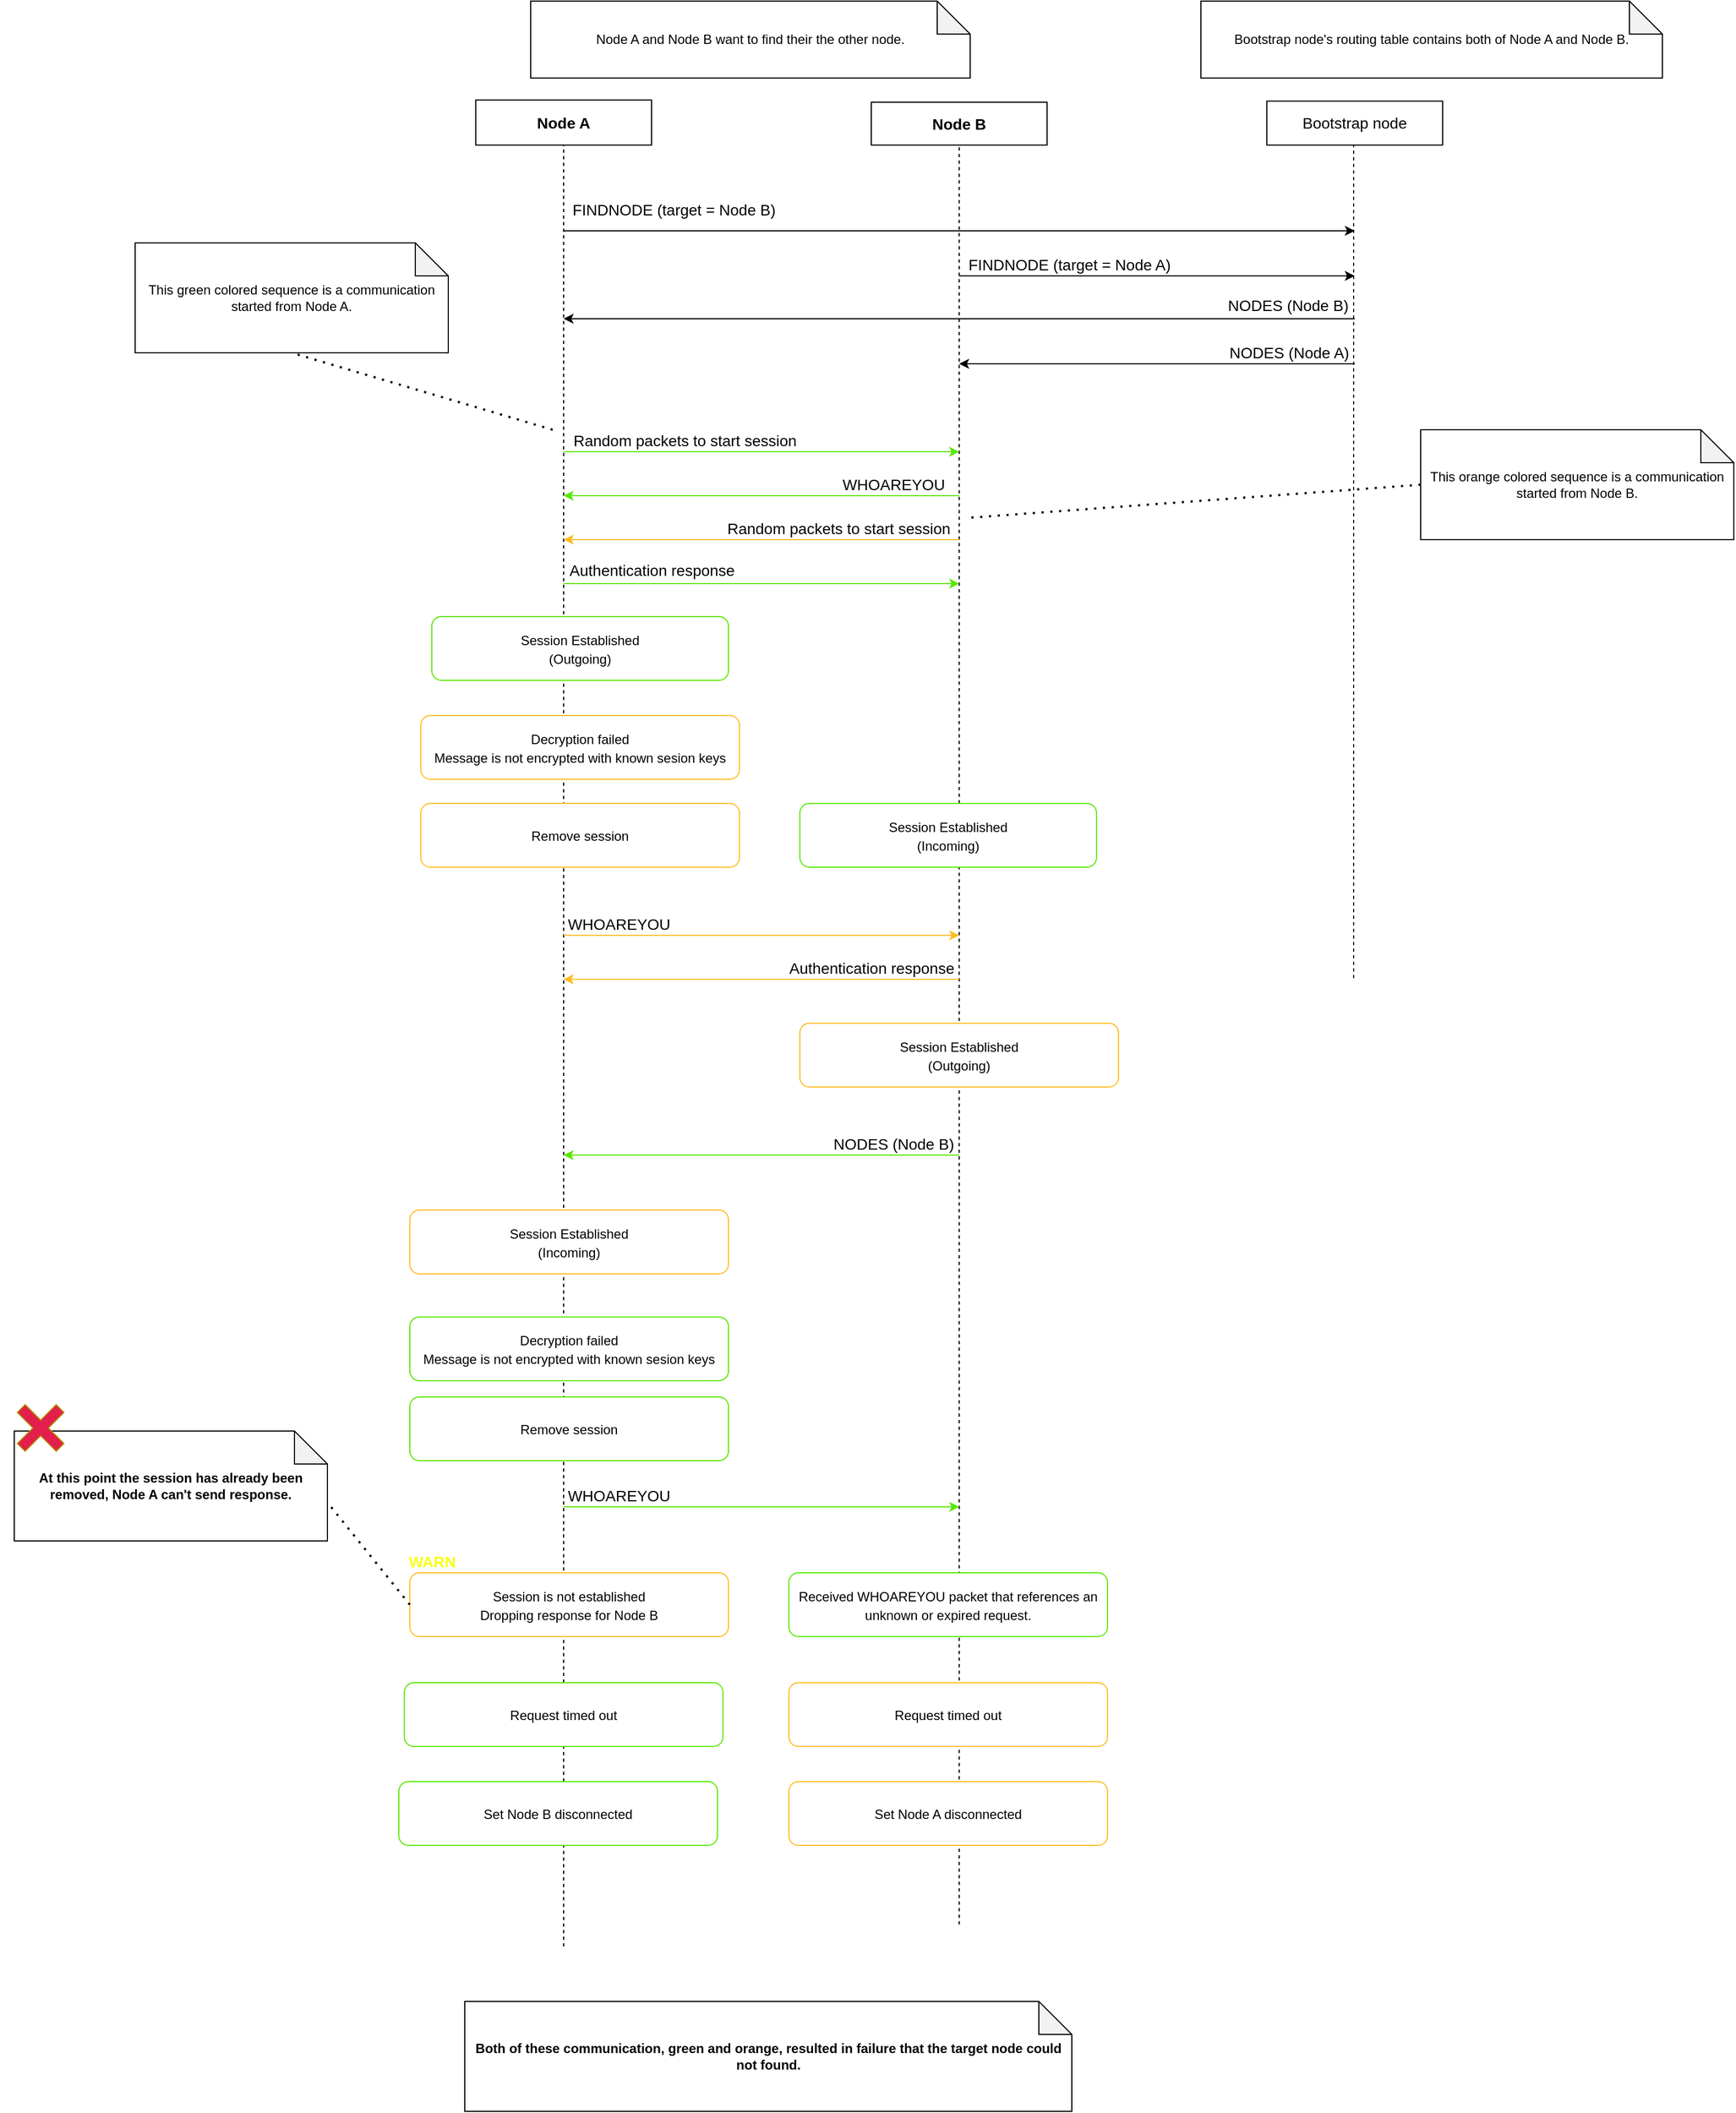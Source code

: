 <mxfile>
    <diagram id="ExdccTZqctQwAvQB16s_" name="Page-1">
        <mxGraphModel dx="2921" dy="2017" grid="1" gridSize="10" guides="1" tooltips="1" connect="1" arrows="1" fold="1" page="0" pageScale="1" pageWidth="827" pageHeight="1169" background="none" math="0" shadow="0">
            <root>
                <mxCell id="0"/>
                <mxCell id="1" parent="0"/>
                <mxCell id="2M91R3iAnrZrVvDSjcHK-1" value="Node A" style="rounded=0;whiteSpace=wrap;html=1;fontSize=14;fontStyle=1" parent="1" vertex="1">
                    <mxGeometry x="40" width="160" height="41" as="geometry"/>
                </mxCell>
                <mxCell id="2M91R3iAnrZrVvDSjcHK-2" value="Node B" style="rounded=0;whiteSpace=wrap;html=1;fontSize=14;fontStyle=1" parent="1" vertex="1">
                    <mxGeometry x="400" y="2" width="160" height="39" as="geometry"/>
                </mxCell>
                <mxCell id="2M91R3iAnrZrVvDSjcHK-4" value="Bootstrap node" style="rounded=0;whiteSpace=wrap;html=1;fontSize=14;" parent="1" vertex="1">
                    <mxGeometry x="760" y="1" width="160" height="40" as="geometry"/>
                </mxCell>
                <mxCell id="2M91R3iAnrZrVvDSjcHK-28" value="" style="endArrow=none;dashed=1;html=1;fontSize=12;entryX=0.5;entryY=1;entryDx=0;entryDy=0;" parent="1" target="2M91R3iAnrZrVvDSjcHK-1" edge="1">
                    <mxGeometry width="50" height="50" relative="1" as="geometry">
                        <mxPoint x="120" y="1680" as="sourcePoint"/>
                        <mxPoint x="570" y="240" as="targetPoint"/>
                    </mxGeometry>
                </mxCell>
                <mxCell id="2M91R3iAnrZrVvDSjcHK-29" value="" style="endArrow=none;dashed=1;html=1;fontSize=12;entryX=0.5;entryY=1;entryDx=0;entryDy=0;" parent="1" target="2M91R3iAnrZrVvDSjcHK-2" edge="1">
                    <mxGeometry width="50" height="50" relative="1" as="geometry">
                        <mxPoint x="480" y="1660" as="sourcePoint"/>
                        <mxPoint x="560" y="181" as="targetPoint"/>
                    </mxGeometry>
                </mxCell>
                <mxCell id="2M91R3iAnrZrVvDSjcHK-52" value="" style="endArrow=classic;html=1;fontSize=18;" parent="1" edge="1">
                    <mxGeometry x="-160" y="-181" width="50" height="50" as="geometry">
                        <mxPoint x="120" y="119" as="sourcePoint"/>
                        <mxPoint x="840" y="119" as="targetPoint"/>
                    </mxGeometry>
                </mxCell>
                <mxCell id="16" value="FINDNODE (target = Node B)" style="edgeLabel;html=1;align=center;verticalAlign=middle;resizable=0;points=[];fontSize=14;" parent="2M91R3iAnrZrVvDSjcHK-52" vertex="1" connectable="0">
                    <mxGeometry relative="1" as="geometry">
                        <mxPoint x="-260" y="-19" as="offset"/>
                    </mxGeometry>
                </mxCell>
                <mxCell id="12" value="" style="endArrow=none;dashed=1;html=1;fontSize=12;entryX=0.5;entryY=1;entryDx=0;entryDy=0;" parent="1" edge="1">
                    <mxGeometry width="50" height="50" relative="1" as="geometry">
                        <mxPoint x="839" y="799" as="sourcePoint"/>
                        <mxPoint x="839" y="41" as="targetPoint"/>
                    </mxGeometry>
                </mxCell>
                <mxCell id="13" value="Node A and Node B want to find their the other node." style="shape=note;whiteSpace=wrap;html=1;backgroundOutline=1;darkOpacity=0.05;" parent="1" vertex="1">
                    <mxGeometry x="90" y="-90" width="400" height="70" as="geometry"/>
                </mxCell>
                <mxCell id="14" value="This green colored sequence is a communication started from Node A." style="shape=note;whiteSpace=wrap;html=1;backgroundOutline=1;darkOpacity=0.05;" parent="1" vertex="1">
                    <mxGeometry x="-270" y="130" width="285" height="100" as="geometry"/>
                </mxCell>
                <mxCell id="21" value="" style="endArrow=classic;html=1;fontSize=18;" parent="1" edge="1">
                    <mxGeometry x="200" y="-211" width="50" height="50" as="geometry">
                        <mxPoint x="840" y="199" as="sourcePoint"/>
                        <mxPoint x="120" y="199" as="targetPoint"/>
                    </mxGeometry>
                </mxCell>
                <mxCell id="22" value="NODES (Node B)" style="edgeLabel;html=1;align=center;verticalAlign=middle;resizable=0;points=[];fontSize=14;" parent="21" vertex="1" connectable="0">
                    <mxGeometry relative="1" as="geometry">
                        <mxPoint x="299" y="-12" as="offset"/>
                    </mxGeometry>
                </mxCell>
                <mxCell id="25" value="&lt;span style=&quot;font-size: 12px&quot;&gt;Session Established&lt;br&gt;(Outgoing)&lt;br&gt;&lt;/span&gt;" style="rounded=1;whiteSpace=wrap;html=1;fontSize=14;strokeColor=#58E800;" parent="1" vertex="1">
                    <mxGeometry y="470" width="270" height="58" as="geometry"/>
                </mxCell>
                <mxCell id="32" value="" style="endArrow=classic;html=1;fontSize=18;" edge="1" parent="1">
                    <mxGeometry x="200" y="-140" width="50" height="50" as="geometry">
                        <mxPoint x="480" y="160" as="sourcePoint"/>
                        <mxPoint x="840" y="160" as="targetPoint"/>
                    </mxGeometry>
                </mxCell>
                <mxCell id="33" value="FINDNODE (target = Node A)" style="edgeLabel;html=1;align=center;verticalAlign=middle;resizable=0;points=[];fontSize=14;" vertex="1" connectable="0" parent="32">
                    <mxGeometry relative="1" as="geometry">
                        <mxPoint x="-80" y="-10" as="offset"/>
                    </mxGeometry>
                </mxCell>
                <mxCell id="34" value="" style="endArrow=classic;html=1;fontSize=18;" edge="1" parent="1">
                    <mxGeometry x="210" y="-170" width="50" height="50" as="geometry">
                        <mxPoint x="840" y="240" as="sourcePoint"/>
                        <mxPoint x="480" y="240" as="targetPoint"/>
                    </mxGeometry>
                </mxCell>
                <mxCell id="35" value="NODES (Node A)" style="edgeLabel;html=1;align=center;verticalAlign=middle;resizable=0;points=[];fontSize=14;" vertex="1" connectable="0" parent="34">
                    <mxGeometry relative="1" as="geometry">
                        <mxPoint x="120" y="-10" as="offset"/>
                    </mxGeometry>
                </mxCell>
                <mxCell id="36" value="" style="endArrow=classic;html=1;fontSize=18;fillColor=#60a917;strokeColor=#58E800;" edge="1" parent="1">
                    <mxGeometry x="-160" y="20" width="50" height="50" as="geometry">
                        <mxPoint x="120" y="320" as="sourcePoint"/>
                        <mxPoint x="480" y="320" as="targetPoint"/>
                    </mxGeometry>
                </mxCell>
                <mxCell id="37" value="Random packets to start session" style="edgeLabel;html=1;align=center;verticalAlign=middle;resizable=0;points=[];fontSize=14;" vertex="1" connectable="0" parent="36">
                    <mxGeometry relative="1" as="geometry">
                        <mxPoint x="-70" y="-10" as="offset"/>
                    </mxGeometry>
                </mxCell>
                <mxCell id="38" value="Bootstrap node's routing table contains both of Node A and Node B." style="shape=note;whiteSpace=wrap;html=1;backgroundOutline=1;darkOpacity=0.05;" vertex="1" parent="1">
                    <mxGeometry x="700" y="-90" width="420" height="70" as="geometry"/>
                </mxCell>
                <mxCell id="39" value="" style="endArrow=classic;html=1;fontSize=18;strokeColor=#58E800;" edge="1" parent="1">
                    <mxGeometry x="200" y="-50" width="50" height="50" as="geometry">
                        <mxPoint x="480" y="360" as="sourcePoint"/>
                        <mxPoint x="120" y="360" as="targetPoint"/>
                    </mxGeometry>
                </mxCell>
                <mxCell id="40" value="WHOAREYOU" style="edgeLabel;html=1;align=center;verticalAlign=middle;resizable=0;points=[];fontSize=14;" vertex="1" connectable="0" parent="39">
                    <mxGeometry relative="1" as="geometry">
                        <mxPoint x="120" y="-10" as="offset"/>
                    </mxGeometry>
                </mxCell>
                <mxCell id="41" value="" style="endArrow=classic;html=1;fontSize=18;fillColor=#e3c800;strokeColor=#FFBC21;" edge="1" parent="1">
                    <mxGeometry x="-150" y="30" width="50" height="50" as="geometry">
                        <mxPoint x="480" y="400" as="sourcePoint"/>
                        <mxPoint x="120" y="400" as="targetPoint"/>
                    </mxGeometry>
                </mxCell>
                <mxCell id="42" value="Random packets to start session" style="edgeLabel;html=1;align=center;verticalAlign=middle;resizable=0;points=[];fontSize=14;" vertex="1" connectable="0" parent="41">
                    <mxGeometry relative="1" as="geometry">
                        <mxPoint x="70" y="-10" as="offset"/>
                    </mxGeometry>
                </mxCell>
                <mxCell id="43" value="" style="endArrow=classic;html=1;fontSize=18;fillColor=#60a917;strokeColor=#58E800;" edge="1" parent="1">
                    <mxGeometry x="-160" y="140" width="50" height="50" as="geometry">
                        <mxPoint x="120" y="440" as="sourcePoint"/>
                        <mxPoint x="480" y="440" as="targetPoint"/>
                    </mxGeometry>
                </mxCell>
                <mxCell id="44" value="Authentication response" style="edgeLabel;html=1;align=center;verticalAlign=middle;resizable=0;points=[];fontSize=14;" vertex="1" connectable="0" parent="43">
                    <mxGeometry relative="1" as="geometry">
                        <mxPoint x="-100" y="-12" as="offset"/>
                    </mxGeometry>
                </mxCell>
                <mxCell id="45" value="&lt;span style=&quot;font-size: 12px&quot;&gt;Decryption failed&lt;br&gt;Message is not encrypted with known sesion keys&lt;br&gt;&lt;/span&gt;" style="rounded=1;whiteSpace=wrap;html=1;fontSize=14;strokeColor=#FFBC21;" vertex="1" parent="1">
                    <mxGeometry x="-10" y="560" width="290" height="58" as="geometry"/>
                </mxCell>
                <mxCell id="46" value="" style="endArrow=classic;html=1;fontSize=18;fillColor=#e3c800;strokeColor=#FFBC21;" edge="1" parent="1">
                    <mxGeometry x="-140" y="120" width="50" height="50" as="geometry">
                        <mxPoint x="120" y="760" as="sourcePoint"/>
                        <mxPoint x="480" y="760" as="targetPoint"/>
                    </mxGeometry>
                </mxCell>
                <mxCell id="47" value="WHOAREYOU" style="edgeLabel;html=1;align=center;verticalAlign=middle;resizable=0;points=[];fontSize=14;" vertex="1" connectable="0" parent="46">
                    <mxGeometry relative="1" as="geometry">
                        <mxPoint x="-130" y="-10" as="offset"/>
                    </mxGeometry>
                </mxCell>
                <mxCell id="48" value="&lt;span style=&quot;font-size: 12px&quot;&gt;Session Established&lt;br&gt;(Incoming)&lt;br&gt;&lt;/span&gt;" style="rounded=1;whiteSpace=wrap;html=1;fontSize=14;strokeColor=#58E800;" vertex="1" parent="1">
                    <mxGeometry x="335" y="640" width="270" height="58" as="geometry"/>
                </mxCell>
                <mxCell id="49" value="" style="endArrow=classic;html=1;fontSize=18;fillColor=#e3c800;strokeColor=#FFBC21;" edge="1" parent="1">
                    <mxGeometry x="-150" y="430" width="50" height="50" as="geometry">
                        <mxPoint x="480" y="800" as="sourcePoint"/>
                        <mxPoint x="120" y="800" as="targetPoint"/>
                    </mxGeometry>
                </mxCell>
                <mxCell id="50" value="Authentication response" style="edgeLabel;html=1;align=center;verticalAlign=middle;resizable=0;points=[];fontSize=14;" vertex="1" connectable="0" parent="49">
                    <mxGeometry relative="1" as="geometry">
                        <mxPoint x="100" y="-10" as="offset"/>
                    </mxGeometry>
                </mxCell>
                <mxCell id="51" value="&lt;span style=&quot;font-size: 12px&quot;&gt;Session Established&lt;/span&gt;&lt;br style=&quot;font-size: 12px&quot;&gt;&lt;span style=&quot;font-size: 12px&quot;&gt;(Outgoing)&lt;/span&gt;&lt;span style=&quot;font-size: 12px&quot;&gt;&lt;br&gt;&lt;/span&gt;" style="rounded=1;whiteSpace=wrap;html=1;fontSize=14;strokeColor=#FFBC21;" vertex="1" parent="1">
                    <mxGeometry x="335" y="840" width="290" height="58" as="geometry"/>
                </mxCell>
                <mxCell id="52" value="&lt;span style=&quot;font-size: 12px&quot;&gt;Remove session&lt;br&gt;&lt;/span&gt;" style="rounded=1;whiteSpace=wrap;html=1;fontSize=14;strokeColor=#FFBC21;" vertex="1" parent="1">
                    <mxGeometry x="-10" y="640" width="290" height="58" as="geometry"/>
                </mxCell>
                <mxCell id="53" value="" style="endArrow=classic;html=1;fontSize=18;strokeColor=#58E800;" edge="1" parent="1">
                    <mxGeometry x="200" y="550" width="50" height="50" as="geometry">
                        <mxPoint x="480" y="960" as="sourcePoint"/>
                        <mxPoint x="120" y="960" as="targetPoint"/>
                    </mxGeometry>
                </mxCell>
                <mxCell id="54" value="NODES (Node B)" style="edgeLabel;html=1;align=center;verticalAlign=middle;resizable=0;points=[];fontSize=14;" vertex="1" connectable="0" parent="53">
                    <mxGeometry relative="1" as="geometry">
                        <mxPoint x="120" y="-10" as="offset"/>
                    </mxGeometry>
                </mxCell>
                <mxCell id="55" value="&lt;span style=&quot;font-size: 12px&quot;&gt;Session Established&lt;br&gt;(Incoming)&lt;br&gt;&lt;/span&gt;" style="rounded=1;whiteSpace=wrap;html=1;fontSize=14;strokeColor=#FFBC21;" vertex="1" parent="1">
                    <mxGeometry x="-20" y="1010" width="290" height="58" as="geometry"/>
                </mxCell>
                <mxCell id="56" value="&lt;span style=&quot;font-size: 12px&quot;&gt;Decryption failed&lt;/span&gt;&lt;br style=&quot;font-size: 12px&quot;&gt;&lt;span style=&quot;font-size: 12px&quot;&gt;Message is not encrypted with known sesion keys&lt;/span&gt;&lt;span style=&quot;font-size: 12px&quot;&gt;&lt;br&gt;&lt;/span&gt;" style="rounded=1;whiteSpace=wrap;html=1;fontSize=14;strokeColor=#58E800;" vertex="1" parent="1">
                    <mxGeometry x="-20" y="1107.21" width="290" height="58" as="geometry"/>
                </mxCell>
                <mxCell id="57" value="&lt;span style=&quot;font-size: 12px&quot;&gt;Remove session&lt;br&gt;&lt;/span&gt;" style="rounded=1;whiteSpace=wrap;html=1;fontSize=14;strokeColor=#58E800;" vertex="1" parent="1">
                    <mxGeometry x="-20" y="1180" width="290" height="58" as="geometry"/>
                </mxCell>
                <mxCell id="58" value="&lt;span style=&quot;font-size: 12px&quot;&gt;Session is not established&lt;br&gt;Dropping response for Node B&lt;br&gt;&lt;/span&gt;" style="rounded=1;whiteSpace=wrap;html=1;fontSize=14;strokeColor=#FFBC21;" vertex="1" parent="1">
                    <mxGeometry x="-20" y="1340" width="290" height="58" as="geometry"/>
                </mxCell>
                <mxCell id="59" value="WARN" style="text;html=1;align=center;verticalAlign=middle;resizable=0;points=[];autosize=1;strokeColor=none;fillColor=none;fontSize=14;fontColor=#F7FF19;fontStyle=1" vertex="1" parent="1">
                    <mxGeometry x="-30" y="1320" width="60" height="20" as="geometry"/>
                </mxCell>
                <mxCell id="60" value="This orange colored sequence is a communication started from Node B." style="shape=note;whiteSpace=wrap;html=1;backgroundOutline=1;darkOpacity=0.05;" vertex="1" parent="1">
                    <mxGeometry x="900" y="300" width="285" height="100" as="geometry"/>
                </mxCell>
                <mxCell id="61" value="" style="endArrow=none;dashed=1;html=1;dashPattern=1 3;strokeWidth=2;fontSize=14;fontColor=#F7FF19;entryX=0.5;entryY=1;entryDx=0;entryDy=0;entryPerimeter=0;" edge="1" parent="1" target="14">
                    <mxGeometry width="50" height="50" relative="1" as="geometry">
                        <mxPoint x="110" y="300" as="sourcePoint"/>
                        <mxPoint x="-360" y="420" as="targetPoint"/>
                    </mxGeometry>
                </mxCell>
                <mxCell id="65" value="At this point the session has already been removed, Node A can't send response." style="shape=note;whiteSpace=wrap;html=1;backgroundOutline=1;darkOpacity=0.05;fontStyle=1" vertex="1" parent="1">
                    <mxGeometry x="-380" y="1211" width="285" height="100" as="geometry"/>
                </mxCell>
                <mxCell id="62" value="" style="endArrow=none;dashed=1;html=1;dashPattern=1 3;strokeWidth=2;fontSize=14;fontColor=#F7FF19;exitX=0;exitY=0.5;exitDx=0;exitDy=0;exitPerimeter=0;" edge="1" parent="1" source="60">
                    <mxGeometry width="50" height="50" relative="1" as="geometry">
                        <mxPoint x="120" y="310" as="sourcePoint"/>
                        <mxPoint x="490" y="380" as="targetPoint"/>
                    </mxGeometry>
                </mxCell>
                <mxCell id="63" value="&lt;span style=&quot;font-size: 12px&quot;&gt;Request timed out&lt;br&gt;&lt;/span&gt;" style="rounded=1;whiteSpace=wrap;html=1;fontSize=14;strokeColor=#FFBC21;" vertex="1" parent="1">
                    <mxGeometry x="325" y="1440" width="290" height="58" as="geometry"/>
                </mxCell>
                <mxCell id="31" value="" style="shape=cross;whiteSpace=wrap;html=1;fontSize=12;rotation=45;fillColor=#E31E4C;fontColor=#000000;strokeColor=#B09500;" parent="1" vertex="1">
                    <mxGeometry x="-381" y="1183.21" width="50" height="50" as="geometry"/>
                </mxCell>
                <mxCell id="66" value="" style="endArrow=none;dashed=1;html=1;dashPattern=1 3;strokeWidth=2;fontSize=14;fontColor=#F7FF19;entryX=0;entryY=0;entryDx=285;entryDy=65;entryPerimeter=0;exitX=0;exitY=0.5;exitDx=0;exitDy=0;" edge="1" parent="1" source="58" target="65">
                    <mxGeometry width="50" height="50" relative="1" as="geometry">
                        <mxPoint x="120" y="310" as="sourcePoint"/>
                        <mxPoint x="-117.5" y="240" as="targetPoint"/>
                    </mxGeometry>
                </mxCell>
                <mxCell id="68" value="&lt;span style=&quot;font-size: 12px&quot;&gt;Set Node A disconnected&lt;br&gt;&lt;/span&gt;" style="rounded=1;whiteSpace=wrap;html=1;fontSize=14;strokeColor=#FFBC21;" vertex="1" parent="1">
                    <mxGeometry x="325" y="1530" width="290" height="58" as="geometry"/>
                </mxCell>
                <mxCell id="69" value="" style="endArrow=classic;html=1;fontSize=18;strokeColor=#58E800;" edge="1" parent="1">
                    <mxGeometry x="210" y="850.5" width="50" height="50" as="geometry">
                        <mxPoint x="120" y="1280" as="sourcePoint"/>
                        <mxPoint x="480" y="1280" as="targetPoint"/>
                    </mxGeometry>
                </mxCell>
                <mxCell id="70" value="WHOAREYOU" style="edgeLabel;html=1;align=center;verticalAlign=middle;resizable=0;points=[];fontSize=14;" vertex="1" connectable="0" parent="69">
                    <mxGeometry relative="1" as="geometry">
                        <mxPoint x="-130" y="-10" as="offset"/>
                    </mxGeometry>
                </mxCell>
                <mxCell id="71" value="&lt;span style=&quot;font-size: 12px&quot;&gt;Received WHOAREYOU packet that references an unknown or expired request.&lt;br&gt;&lt;/span&gt;" style="rounded=1;whiteSpace=wrap;html=1;fontSize=14;strokeColor=#58E800;" vertex="1" parent="1">
                    <mxGeometry x="325" y="1340" width="290" height="58" as="geometry"/>
                </mxCell>
                <mxCell id="72" value="&lt;span style=&quot;font-size: 12px&quot;&gt;Request timed out&lt;br&gt;&lt;/span&gt;" style="rounded=1;whiteSpace=wrap;html=1;fontSize=14;strokeColor=#58E800;" vertex="1" parent="1">
                    <mxGeometry x="-25" y="1440" width="290" height="58" as="geometry"/>
                </mxCell>
                <mxCell id="74" value="&lt;span style=&quot;font-size: 12px&quot;&gt;Set Node B disconnected&lt;br&gt;&lt;/span&gt;" style="rounded=1;whiteSpace=wrap;html=1;fontSize=14;strokeColor=#58E800;" vertex="1" parent="1">
                    <mxGeometry x="-30" y="1530" width="290" height="58" as="geometry"/>
                </mxCell>
                <mxCell id="75" value="Both of these communication, green and orange, resulted in failure that the target node could not found." style="shape=note;whiteSpace=wrap;html=1;backgroundOutline=1;darkOpacity=0.05;fontStyle=1" vertex="1" parent="1">
                    <mxGeometry x="30" y="1730" width="552.5" height="100" as="geometry"/>
                </mxCell>
            </root>
        </mxGraphModel>
    </diagram>
</mxfile>